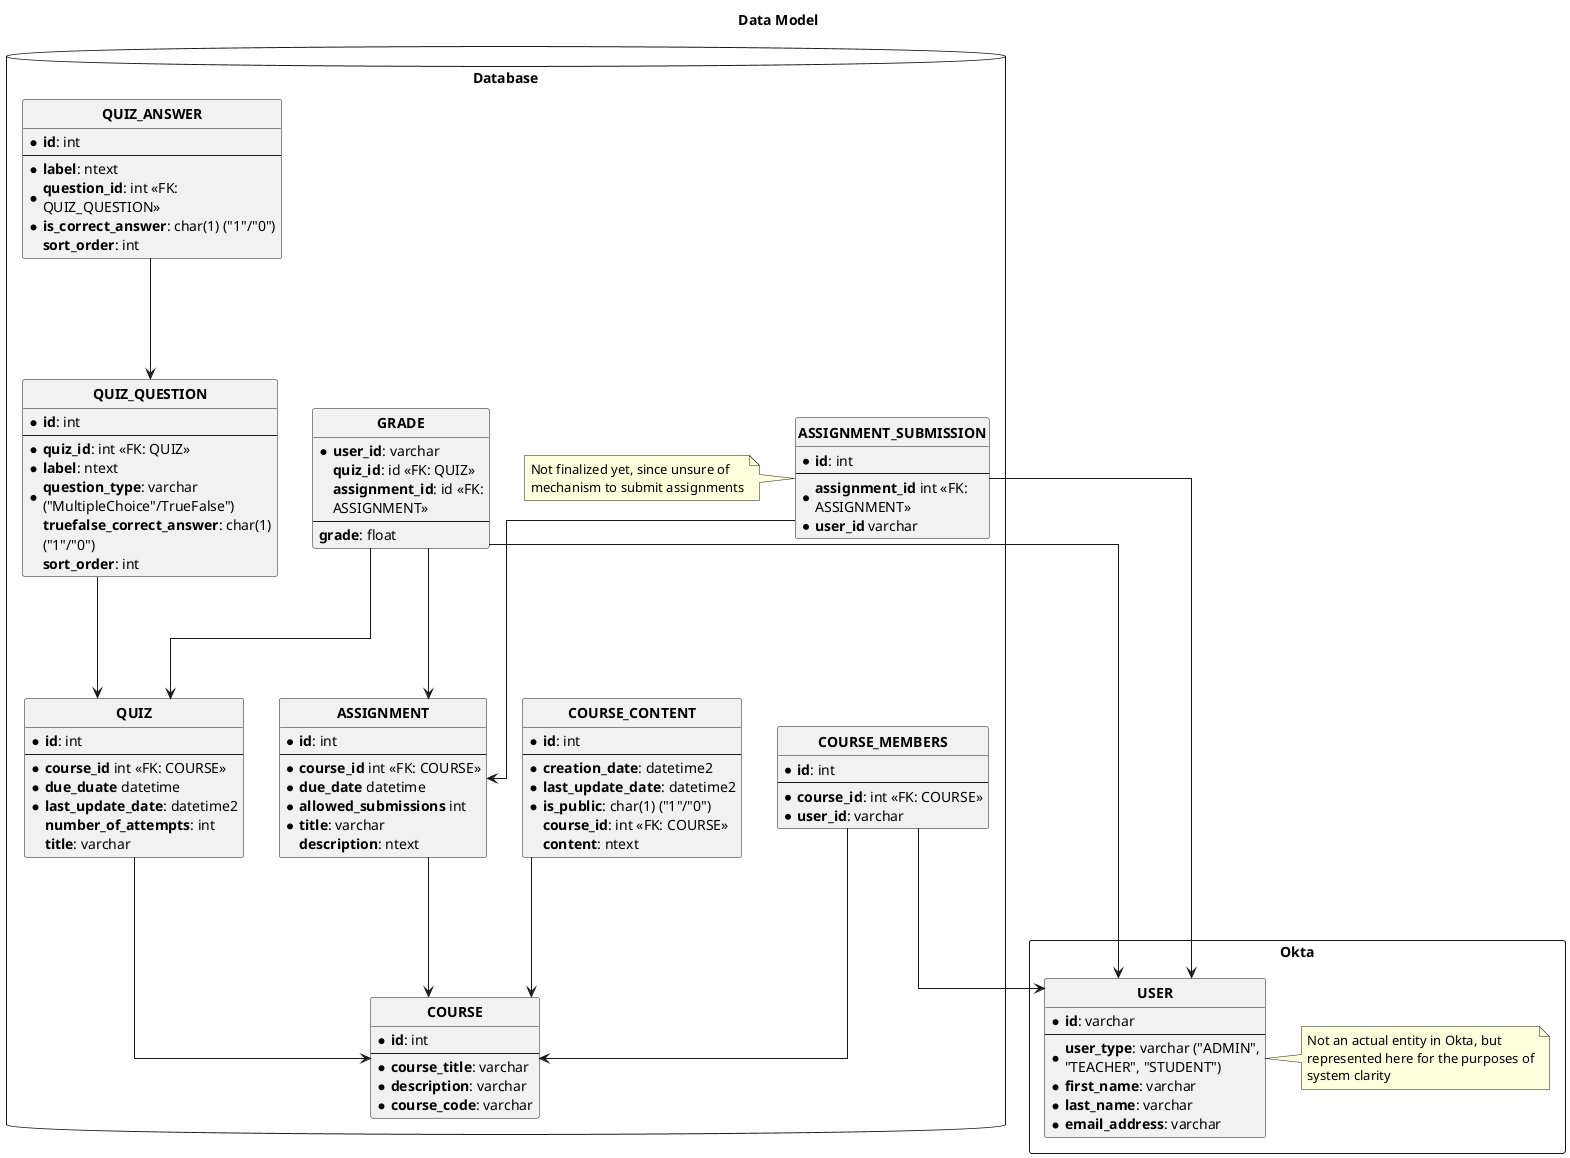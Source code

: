 @startuml
skinparam WrapWidth 250
skinparam MaxMessageSize 250
title Data Model

' hide "E" circle around all entities
hide circle

' avoid problems with angled crows feet
skinparam linetype ortho

package Okta <<Rectangle>> {
    entity "**USER**" as u {
        * **id**: varchar
        --
        * **user_type**: varchar ("ADMIN", "TEACHER", "STUDENT")
        * **first_name**: varchar
        * **last_name**: varchar
        * **email_address**: varchar
    }
    note right
        Not an actual entity in Okta, but represented here for the purposes of system clarity
    end note
}

package Database <<Database>> {
    entity "**COURSE**" as c {
        * **id**: int
        --
        * **course_title**: varchar
        * **description**: varchar
        * **course_code**: varchar
    }

    entity "**COURSE_MEMBERS**" as cm {
        * **id**: int
        --
        * **course_id**: int <<FK: COURSE>>
        * **user_id**: varchar
    }

    entity "**COURSE_CONTENT**" as cc {
        * **id**: int
        --
        * **creation_date**: datetime2
        * **last_update_date**: datetime2
        * **is_public**: char(1) ("1"/"0")
        **course_id**: int <<FK: COURSE>>
        **content**: ntext
    }

    entity "**QUIZ**" as q {
        * **id**: int
        --
        * **course_id** int <<FK: COURSE>>
        * **due_duate** datetime
        * **last_update_date**: datetime2
        **number_of_attempts**: int
        **title**: varchar
    }

    entity "**QUIZ_QUESTION**" as qq {
        * **id**: int
        --
        * **quiz_id**: int <<FK: QUIZ>>
        * **label**: ntext
        * **question_type**: varchar ("MultipleChoice"/TrueFalse")
        **truefalse_correct_answer**: char(1) ("1"/"0")
        **sort_order**: int
    }

    entity "**QUIZ_ANSWER**" as qa {
        * **id**: int
        --
        * **label**: ntext
        * **question_id**: int <<FK: QUIZ_QUESTION>>
        * **is_correct_answer**: char(1) ("1"/"0")
        **sort_order**: int
    }

    entity "**ASSIGNMENT**" as a {
        * **id**: int
        --
        * **course_id** int <<FK: COURSE>>
        * **due_date** datetime
        * **allowed_submissions** int
        * **title**: varchar
        **description**: ntext
    }

    entity "**ASSIGNMENT_SUBMISSION**" as as {
        * **id**: int
        --
        * **assignment_id** int <<FK: ASSIGNMENT>>
        * **user_id** varchar
    }
    note left
        Not finalized yet, since unsure of mechanism to submit assignments
    end note

    entity "**GRADE**" as g {
        * **user_id**: varchar
        **quiz_id**: id <<FK: QUIZ>>
        **assignment_id**: id <<FK: ASSIGNMENT>>
        --
        **grade**: float
    }
}

cm ---> u
cm ---> c
cc ---> c
q ---> c
qq ---> q
qa ---> qq
a ---> c
as ---> a
as ---> u
g ---> u
g ---> q
g ---> a
@enduml
